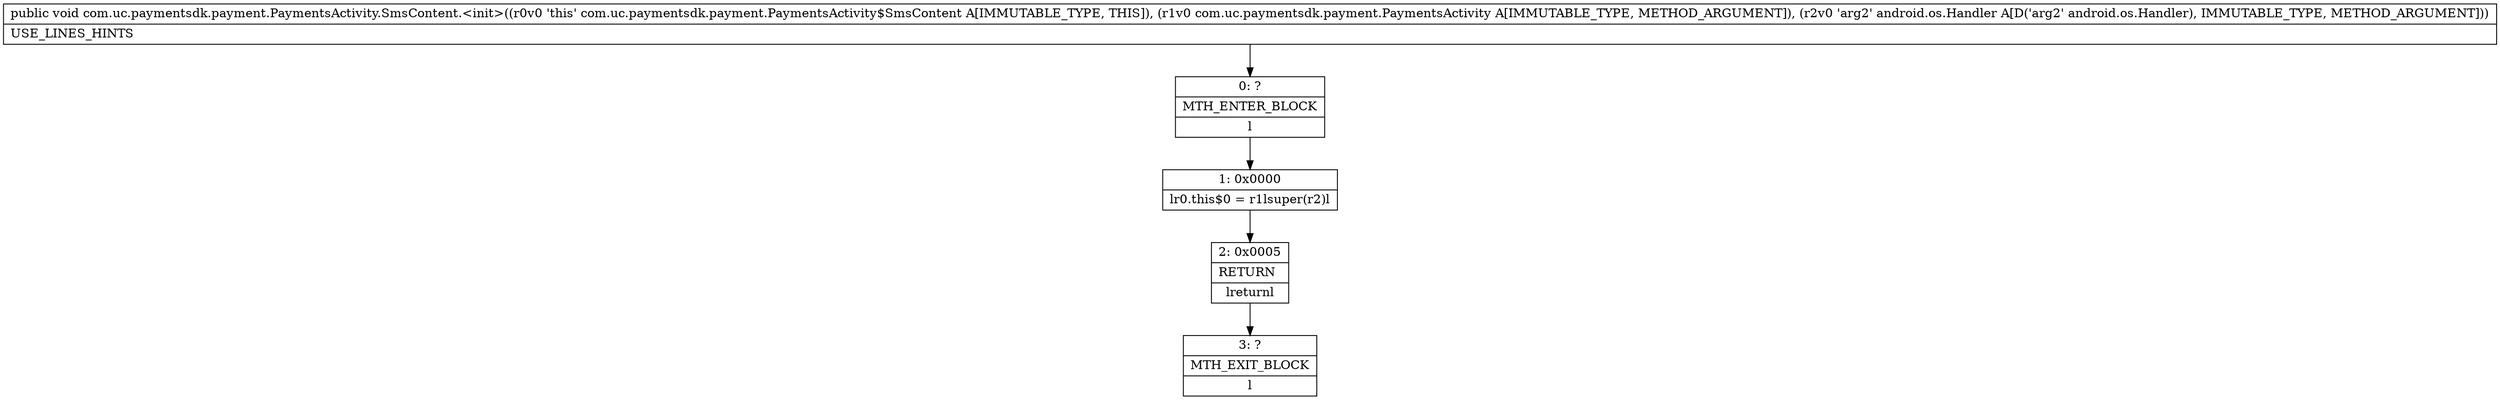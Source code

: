digraph "CFG forcom.uc.paymentsdk.payment.PaymentsActivity.SmsContent.\<init\>(Lcom\/uc\/paymentsdk\/payment\/PaymentsActivity;Landroid\/os\/Handler;)V" {
Node_0 [shape=record,label="{0\:\ ?|MTH_ENTER_BLOCK\l|l}"];
Node_1 [shape=record,label="{1\:\ 0x0000|lr0.this$0 = r1lsuper(r2)l}"];
Node_2 [shape=record,label="{2\:\ 0x0005|RETURN\l|lreturnl}"];
Node_3 [shape=record,label="{3\:\ ?|MTH_EXIT_BLOCK\l|l}"];
MethodNode[shape=record,label="{public void com.uc.paymentsdk.payment.PaymentsActivity.SmsContent.\<init\>((r0v0 'this' com.uc.paymentsdk.payment.PaymentsActivity$SmsContent A[IMMUTABLE_TYPE, THIS]), (r1v0 com.uc.paymentsdk.payment.PaymentsActivity A[IMMUTABLE_TYPE, METHOD_ARGUMENT]), (r2v0 'arg2' android.os.Handler A[D('arg2' android.os.Handler), IMMUTABLE_TYPE, METHOD_ARGUMENT]))  | USE_LINES_HINTS\l}"];
MethodNode -> Node_0;
Node_0 -> Node_1;
Node_1 -> Node_2;
Node_2 -> Node_3;
}


